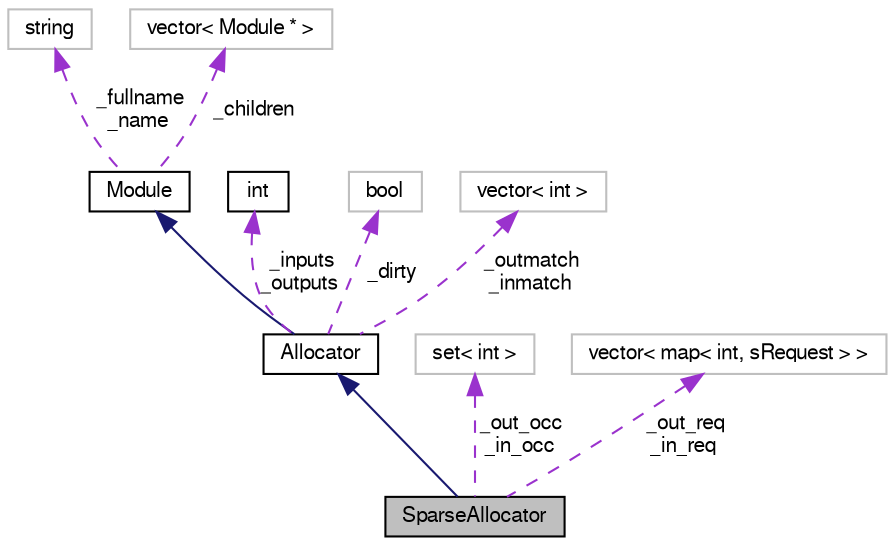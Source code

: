 digraph "SparseAllocator"
{
  bgcolor="transparent";
  edge [fontname="FreeSans",fontsize="10",labelfontname="FreeSans",labelfontsize="10"];
  node [fontname="FreeSans",fontsize="10",shape=record];
  Node8 [label="SparseAllocator",height=0.2,width=0.4,color="black", fillcolor="grey75", style="filled", fontcolor="black"];
  Node9 -> Node8 [dir="back",color="midnightblue",fontsize="10",style="solid",fontname="FreeSans"];
  Node9 [label="Allocator",height=0.2,width=0.4,color="black",URL="$classAllocator.html"];
  Node10 -> Node9 [dir="back",color="midnightblue",fontsize="10",style="solid",fontname="FreeSans"];
  Node10 [label="Module",height=0.2,width=0.4,color="black",URL="$classModule.html"];
  Node11 -> Node10 [dir="back",color="darkorchid3",fontsize="10",style="dashed",label=" _fullname\n_name" ,fontname="FreeSans"];
  Node11 [label="string",height=0.2,width=0.4,color="grey75"];
  Node12 -> Node10 [dir="back",color="darkorchid3",fontsize="10",style="dashed",label=" _children" ,fontname="FreeSans"];
  Node12 [label="vector\< Module * \>",height=0.2,width=0.4,color="grey75"];
  Node13 -> Node9 [dir="back",color="darkorchid3",fontsize="10",style="dashed",label=" _inputs\n_outputs" ,fontname="FreeSans"];
  Node13 [label="int",height=0.2,width=0.4,color="black",URL="$classint.html"];
  Node14 -> Node9 [dir="back",color="darkorchid3",fontsize="10",style="dashed",label=" _dirty" ,fontname="FreeSans"];
  Node14 [label="bool",height=0.2,width=0.4,color="grey75"];
  Node15 -> Node9 [dir="back",color="darkorchid3",fontsize="10",style="dashed",label=" _outmatch\n_inmatch" ,fontname="FreeSans"];
  Node15 [label="vector\< int \>",height=0.2,width=0.4,color="grey75"];
  Node16 -> Node8 [dir="back",color="darkorchid3",fontsize="10",style="dashed",label=" _out_occ\n_in_occ" ,fontname="FreeSans"];
  Node16 [label="set\< int \>",height=0.2,width=0.4,color="grey75"];
  Node17 -> Node8 [dir="back",color="darkorchid3",fontsize="10",style="dashed",label=" _out_req\n_in_req" ,fontname="FreeSans"];
  Node17 [label="vector\< map\< int, sRequest \> \>",height=0.2,width=0.4,color="grey75"];
}
